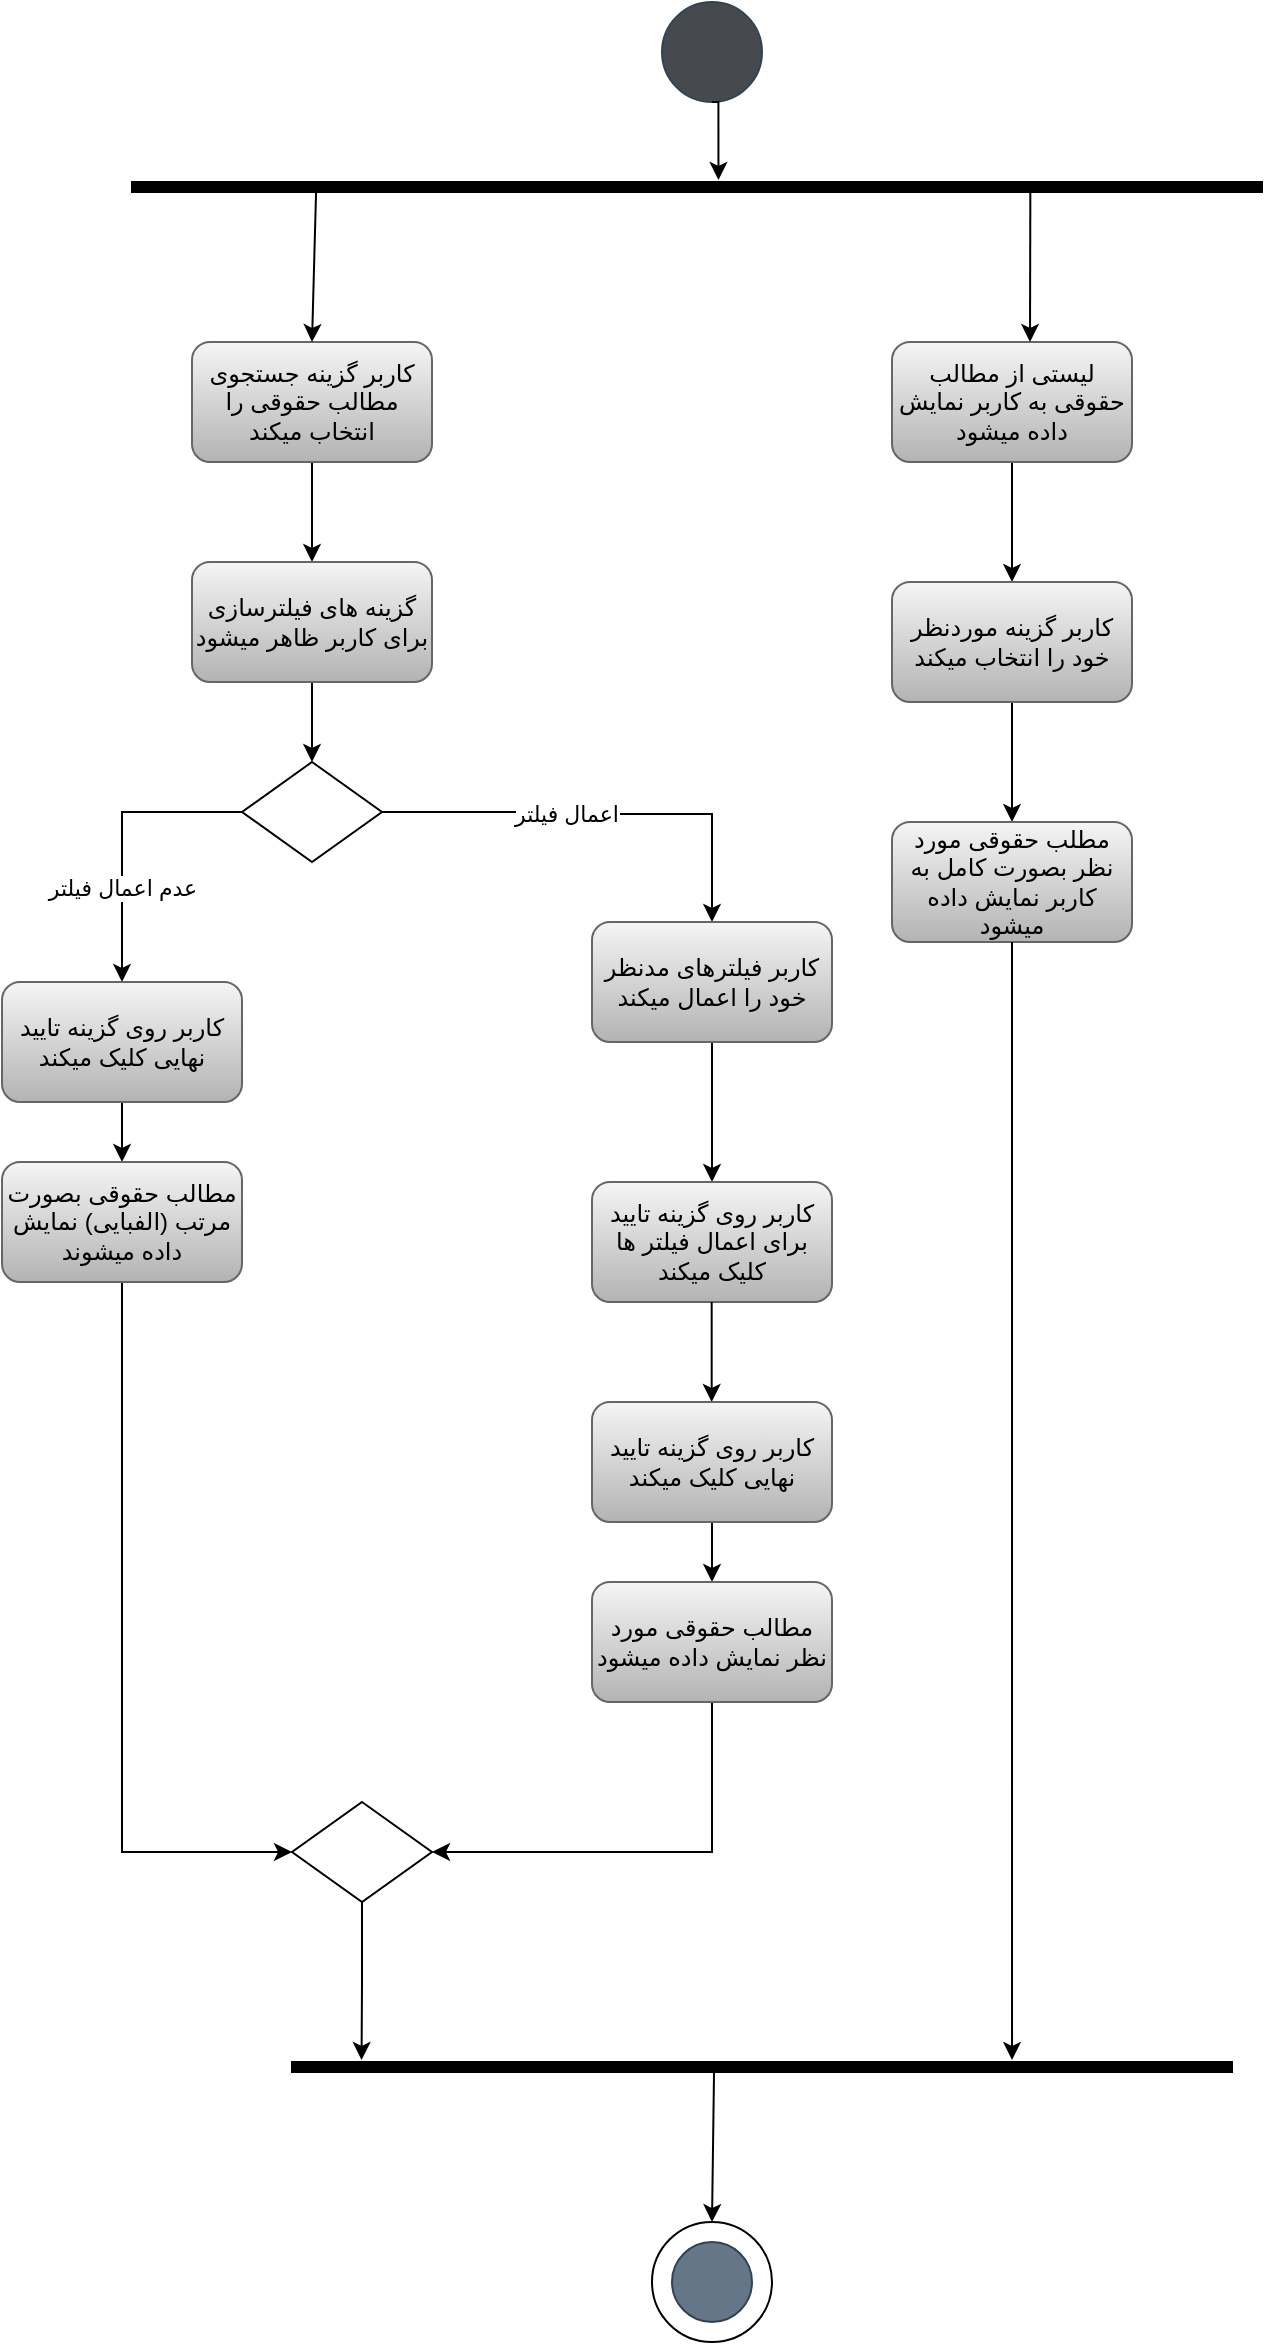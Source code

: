 <mxfile version="26.0.7">
  <diagram name="Page-1" id="StVD8YDmDs_PsOroR3lb">
    <mxGraphModel dx="2098" dy="1223" grid="1" gridSize="10" guides="1" tooltips="1" connect="1" arrows="1" fold="1" page="1" pageScale="1" pageWidth="3300" pageHeight="4681" math="0" shadow="0">
      <root>
        <mxCell id="0" />
        <mxCell id="1" parent="0" />
        <mxCell id="j5Jw_RHchapldNc13J5k-5" style="edgeStyle=orthogonalEdgeStyle;rounded=0;orthogonalLoop=1;jettySize=auto;html=1;exitX=0.5;exitY=1;exitDx=0;exitDy=0;entryX=0.5;entryY=0;entryDx=0;entryDy=0;" parent="1" source="j5Jw_RHchapldNc13J5k-1" target="j5Jw_RHchapldNc13J5k-4" edge="1">
          <mxGeometry relative="1" as="geometry" />
        </mxCell>
        <mxCell id="j5Jw_RHchapldNc13J5k-1" value="کاربر گزینه جستجوی مطالب حقوقی را انتخاب میکند" style="rounded=1;whiteSpace=wrap;html=1;fillColor=#f5f5f5;gradientColor=#b3b3b3;strokeColor=#666666;" parent="1" vertex="1">
          <mxGeometry x="580" y="170" width="120" height="60" as="geometry" />
        </mxCell>
        <mxCell id="j5Jw_RHchapldNc13J5k-3" value="" style="ellipse;whiteSpace=wrap;html=1;aspect=fixed;fillColor=light-dark(#464a4e, #7d8c9b);strokeColor=#314354;fontColor=#ffffff;" parent="1" vertex="1">
          <mxGeometry x="815.0" width="50" height="50" as="geometry" />
        </mxCell>
        <mxCell id="j5Jw_RHchapldNc13J5k-7" style="edgeStyle=orthogonalEdgeStyle;rounded=0;orthogonalLoop=1;jettySize=auto;html=1;exitX=0.5;exitY=1;exitDx=0;exitDy=0;entryX=0.5;entryY=0;entryDx=0;entryDy=0;" parent="1" source="j5Jw_RHchapldNc13J5k-4" target="j5Jw_RHchapldNc13J5k-6" edge="1">
          <mxGeometry relative="1" as="geometry" />
        </mxCell>
        <mxCell id="j5Jw_RHchapldNc13J5k-4" value="گزینه های فیلترسازی برای کاربر ظاهر میشود" style="rounded=1;whiteSpace=wrap;html=1;fillColor=#f5f5f5;gradientColor=#b3b3b3;strokeColor=#666666;" parent="1" vertex="1">
          <mxGeometry x="580" y="280" width="120" height="60" as="geometry" />
        </mxCell>
        <mxCell id="j5Jw_RHchapldNc13J5k-8" style="edgeStyle=orthogonalEdgeStyle;rounded=0;orthogonalLoop=1;jettySize=auto;html=1;exitX=1;exitY=0.5;exitDx=0;exitDy=0;entryX=0.5;entryY=0;entryDx=0;entryDy=0;" parent="1" source="j5Jw_RHchapldNc13J5k-6" target="j5Jw_RHchapldNc13J5k-12" edge="1">
          <mxGeometry relative="1" as="geometry">
            <mxPoint x="840" y="405" as="targetPoint" />
            <Array as="points">
              <mxPoint x="758" y="405" />
              <mxPoint x="758" y="406" />
              <mxPoint x="840" y="406" />
            </Array>
          </mxGeometry>
        </mxCell>
        <mxCell id="j5Jw_RHchapldNc13J5k-9" value="اعمال فیلتر" style="edgeLabel;html=1;align=center;verticalAlign=middle;resizable=0;points=[];" parent="j5Jw_RHchapldNc13J5k-8" vertex="1" connectable="0">
          <mxGeometry x="-0.154" relative="1" as="geometry">
            <mxPoint as="offset" />
          </mxGeometry>
        </mxCell>
        <mxCell id="j5Jw_RHchapldNc13J5k-30" style="edgeStyle=orthogonalEdgeStyle;rounded=0;orthogonalLoop=1;jettySize=auto;html=1;exitX=0;exitY=0.5;exitDx=0;exitDy=0;entryX=0.5;entryY=0;entryDx=0;entryDy=0;" parent="1" source="j5Jw_RHchapldNc13J5k-6" target="j5Jw_RHchapldNc13J5k-26" edge="1">
          <mxGeometry relative="1" as="geometry" />
        </mxCell>
        <mxCell id="j5Jw_RHchapldNc13J5k-31" value="عدم اعمال فیلتر" style="edgeLabel;html=1;align=center;verticalAlign=middle;resizable=0;points=[];" parent="j5Jw_RHchapldNc13J5k-30" vertex="1" connectable="0">
          <mxGeometry x="0.353" relative="1" as="geometry">
            <mxPoint as="offset" />
          </mxGeometry>
        </mxCell>
        <mxCell id="j5Jw_RHchapldNc13J5k-6" value="" style="rhombus;whiteSpace=wrap;html=1;" parent="1" vertex="1">
          <mxGeometry x="605" y="380" width="70" height="50" as="geometry" />
        </mxCell>
        <mxCell id="j5Jw_RHchapldNc13J5k-14" style="edgeStyle=orthogonalEdgeStyle;rounded=0;orthogonalLoop=1;jettySize=auto;html=1;exitX=0.5;exitY=1;exitDx=0;exitDy=0;" parent="1" source="j5Jw_RHchapldNc13J5k-12" target="j5Jw_RHchapldNc13J5k-13" edge="1">
          <mxGeometry relative="1" as="geometry" />
        </mxCell>
        <mxCell id="j5Jw_RHchapldNc13J5k-12" value="کاربر فیلترهای مدنظر خود را اعمال میکند" style="rounded=1;whiteSpace=wrap;html=1;fillColor=#f5f5f5;gradientColor=#b3b3b3;strokeColor=#666666;" parent="1" vertex="1">
          <mxGeometry x="780" y="460" width="120" height="60" as="geometry" />
        </mxCell>
        <mxCell id="j5Jw_RHchapldNc13J5k-13" value="کاربر روی گزینه تایید برای اعمال فیلتر ها کلیک میکند" style="rounded=1;whiteSpace=wrap;html=1;fillColor=#f5f5f5;gradientColor=#b3b3b3;strokeColor=#666666;" parent="1" vertex="1">
          <mxGeometry x="780" y="590" width="120" height="60" as="geometry" />
        </mxCell>
        <mxCell id="j5Jw_RHchapldNc13J5k-17" style="edgeStyle=orthogonalEdgeStyle;rounded=0;orthogonalLoop=1;jettySize=auto;html=1;exitX=0.5;exitY=1;exitDx=0;exitDy=0;" parent="1" edge="1">
          <mxGeometry relative="1" as="geometry">
            <mxPoint x="839.84" y="700" as="targetPoint" />
            <mxPoint x="839.84" y="650" as="sourcePoint" />
          </mxGeometry>
        </mxCell>
        <mxCell id="j5Jw_RHchapldNc13J5k-20" style="edgeStyle=orthogonalEdgeStyle;rounded=0;orthogonalLoop=1;jettySize=auto;html=1;exitX=0.5;exitY=1;exitDx=0;exitDy=0;entryX=0.5;entryY=0;entryDx=0;entryDy=0;" parent="1" source="j5Jw_RHchapldNc13J5k-18" target="j5Jw_RHchapldNc13J5k-19" edge="1">
          <mxGeometry relative="1" as="geometry" />
        </mxCell>
        <mxCell id="j5Jw_RHchapldNc13J5k-18" value="کاربر روی گزینه تایید نهایی کلیک میکند" style="rounded=1;whiteSpace=wrap;html=1;fillColor=#f5f5f5;gradientColor=#b3b3b3;strokeColor=#666666;" parent="1" vertex="1">
          <mxGeometry x="780" y="700" width="120" height="60" as="geometry" />
        </mxCell>
        <mxCell id="j5Jw_RHchapldNc13J5k-33" style="edgeStyle=orthogonalEdgeStyle;rounded=0;orthogonalLoop=1;jettySize=auto;html=1;exitX=0.5;exitY=1;exitDx=0;exitDy=0;entryX=1;entryY=0.5;entryDx=0;entryDy=0;" parent="1" source="j5Jw_RHchapldNc13J5k-19" target="j5Jw_RHchapldNc13J5k-32" edge="1">
          <mxGeometry relative="1" as="geometry" />
        </mxCell>
        <mxCell id="j5Jw_RHchapldNc13J5k-19" value="مطالب حقوقی مورد نظر نمایش داده میشود" style="rounded=1;whiteSpace=wrap;html=1;fillColor=#f5f5f5;gradientColor=#b3b3b3;strokeColor=#666666;" parent="1" vertex="1">
          <mxGeometry x="780" y="790" width="120" height="60" as="geometry" />
        </mxCell>
        <mxCell id="j5Jw_RHchapldNc13J5k-25" style="edgeStyle=orthogonalEdgeStyle;rounded=0;orthogonalLoop=1;jettySize=auto;html=1;exitX=0.5;exitY=1;exitDx=0;exitDy=0;entryX=0.5;entryY=0;entryDx=0;entryDy=0;" parent="1" source="j5Jw_RHchapldNc13J5k-26" target="j5Jw_RHchapldNc13J5k-28" edge="1">
          <mxGeometry relative="1" as="geometry" />
        </mxCell>
        <mxCell id="j5Jw_RHchapldNc13J5k-26" value="کاربر روی گزینه تایید نهایی کلیک میکند" style="rounded=1;whiteSpace=wrap;html=1;fillColor=#f5f5f5;gradientColor=#b3b3b3;strokeColor=#666666;" parent="1" vertex="1">
          <mxGeometry x="485.0" y="490" width="120" height="60" as="geometry" />
        </mxCell>
        <mxCell id="j5Jw_RHchapldNc13J5k-34" style="edgeStyle=orthogonalEdgeStyle;rounded=0;orthogonalLoop=1;jettySize=auto;html=1;exitX=0.5;exitY=1;exitDx=0;exitDy=0;entryX=0;entryY=0.5;entryDx=0;entryDy=0;" parent="1" source="j5Jw_RHchapldNc13J5k-28" target="j5Jw_RHchapldNc13J5k-32" edge="1">
          <mxGeometry relative="1" as="geometry" />
        </mxCell>
        <mxCell id="j5Jw_RHchapldNc13J5k-28" value="مطالب حقوقی بصورت مرتب (الفبایی) نمایش داده میشوند" style="rounded=1;whiteSpace=wrap;html=1;fillColor=#f5f5f5;gradientColor=#b3b3b3;strokeColor=#666666;" parent="1" vertex="1">
          <mxGeometry x="485.0" y="580" width="120" height="60" as="geometry" />
        </mxCell>
        <mxCell id="j5Jw_RHchapldNc13J5k-32" value="" style="rhombus;whiteSpace=wrap;html=1;" parent="1" vertex="1">
          <mxGeometry x="630" y="900" width="70" height="50" as="geometry" />
        </mxCell>
        <mxCell id="cDfi0w5-gg0hz1yR9Fxr-1" value="" style="html=1;points=[];perimeter=orthogonalPerimeter;fillColor=strokeColor;direction=south;" vertex="1" parent="1">
          <mxGeometry x="550" y="90" width="565" height="5" as="geometry" />
        </mxCell>
        <mxCell id="cDfi0w5-gg0hz1yR9Fxr-2" style="edgeStyle=orthogonalEdgeStyle;rounded=0;orthogonalLoop=1;jettySize=auto;html=1;exitX=0.5;exitY=1;exitDx=0;exitDy=0;entryX=-0.2;entryY=0.481;entryDx=0;entryDy=0;entryPerimeter=0;" edge="1" parent="1" source="j5Jw_RHchapldNc13J5k-3" target="cDfi0w5-gg0hz1yR9Fxr-1">
          <mxGeometry relative="1" as="geometry" />
        </mxCell>
        <mxCell id="cDfi0w5-gg0hz1yR9Fxr-3" value="" style="endArrow=classic;html=1;rounded=0;exitX=0.6;exitY=0.837;exitDx=0;exitDy=0;exitPerimeter=0;entryX=0.5;entryY=0;entryDx=0;entryDy=0;" edge="1" parent="1" source="cDfi0w5-gg0hz1yR9Fxr-1" target="j5Jw_RHchapldNc13J5k-1">
          <mxGeometry width="50" height="50" relative="1" as="geometry">
            <mxPoint x="670" y="440" as="sourcePoint" />
            <mxPoint x="720" y="390" as="targetPoint" />
          </mxGeometry>
        </mxCell>
        <mxCell id="cDfi0w5-gg0hz1yR9Fxr-7" style="edgeStyle=orthogonalEdgeStyle;rounded=0;orthogonalLoop=1;jettySize=auto;html=1;exitX=0.5;exitY=1;exitDx=0;exitDy=0;" edge="1" parent="1" source="cDfi0w5-gg0hz1yR9Fxr-4" target="cDfi0w5-gg0hz1yR9Fxr-6">
          <mxGeometry relative="1" as="geometry" />
        </mxCell>
        <mxCell id="cDfi0w5-gg0hz1yR9Fxr-4" value="لیستی از مطالب حقوقی به کاربر نمایش داده میشود" style="rounded=1;whiteSpace=wrap;html=1;fillColor=#f5f5f5;gradientColor=#b3b3b3;strokeColor=#666666;" vertex="1" parent="1">
          <mxGeometry x="930" y="170" width="120" height="60" as="geometry" />
        </mxCell>
        <mxCell id="cDfi0w5-gg0hz1yR9Fxr-5" value="" style="endArrow=classic;html=1;rounded=0;exitX=0.8;exitY=0.205;exitDx=0;exitDy=0;exitPerimeter=0;" edge="1" parent="1" source="cDfi0w5-gg0hz1yR9Fxr-1">
          <mxGeometry width="50" height="50" relative="1" as="geometry">
            <mxPoint x="1020" y="440" as="sourcePoint" />
            <mxPoint x="999" y="170" as="targetPoint" />
          </mxGeometry>
        </mxCell>
        <mxCell id="cDfi0w5-gg0hz1yR9Fxr-9" style="edgeStyle=orthogonalEdgeStyle;rounded=0;orthogonalLoop=1;jettySize=auto;html=1;exitX=0.5;exitY=1;exitDx=0;exitDy=0;entryX=0.5;entryY=0;entryDx=0;entryDy=0;" edge="1" parent="1" source="cDfi0w5-gg0hz1yR9Fxr-6" target="cDfi0w5-gg0hz1yR9Fxr-8">
          <mxGeometry relative="1" as="geometry" />
        </mxCell>
        <mxCell id="cDfi0w5-gg0hz1yR9Fxr-6" value="کاربر گزینه موردنظر خود را انتخاب میکند" style="rounded=1;whiteSpace=wrap;html=1;fillColor=#f5f5f5;gradientColor=#b3b3b3;strokeColor=#666666;" vertex="1" parent="1">
          <mxGeometry x="930" y="290" width="120" height="60" as="geometry" />
        </mxCell>
        <mxCell id="cDfi0w5-gg0hz1yR9Fxr-8" value="مطلب حقوقی مورد نظر بصورت کامل به کاربر نمایش داده میشود" style="rounded=1;whiteSpace=wrap;html=1;fillColor=#f5f5f5;gradientColor=#b3b3b3;strokeColor=#666666;" vertex="1" parent="1">
          <mxGeometry x="930" y="410" width="120" height="60" as="geometry" />
        </mxCell>
        <mxCell id="cDfi0w5-gg0hz1yR9Fxr-10" value="" style="html=1;points=[];perimeter=orthogonalPerimeter;fillColor=strokeColor;direction=south;" vertex="1" parent="1">
          <mxGeometry x="630" y="1030" width="470" height="5" as="geometry" />
        </mxCell>
        <mxCell id="cDfi0w5-gg0hz1yR9Fxr-11" style="edgeStyle=orthogonalEdgeStyle;rounded=0;orthogonalLoop=1;jettySize=auto;html=1;exitX=0.5;exitY=1;exitDx=0;exitDy=0;entryX=-0.2;entryY=0.234;entryDx=0;entryDy=0;entryPerimeter=0;" edge="1" parent="1" source="cDfi0w5-gg0hz1yR9Fxr-8" target="cDfi0w5-gg0hz1yR9Fxr-10">
          <mxGeometry relative="1" as="geometry" />
        </mxCell>
        <mxCell id="cDfi0w5-gg0hz1yR9Fxr-12" style="edgeStyle=orthogonalEdgeStyle;rounded=0;orthogonalLoop=1;jettySize=auto;html=1;exitX=0.5;exitY=1;exitDx=0;exitDy=0;entryX=-0.2;entryY=0.926;entryDx=0;entryDy=0;entryPerimeter=0;" edge="1" parent="1" source="j5Jw_RHchapldNc13J5k-32" target="cDfi0w5-gg0hz1yR9Fxr-10">
          <mxGeometry relative="1" as="geometry" />
        </mxCell>
        <mxCell id="cDfi0w5-gg0hz1yR9Fxr-13" value="" style="ellipse;whiteSpace=wrap;html=1;aspect=fixed;" vertex="1" parent="1">
          <mxGeometry x="810" y="1110" width="60" height="60" as="geometry" />
        </mxCell>
        <mxCell id="cDfi0w5-gg0hz1yR9Fxr-14" value="" style="ellipse;whiteSpace=wrap;html=1;aspect=fixed;fillColor=#647687;fontColor=#ffffff;strokeColor=#314354;" vertex="1" parent="1">
          <mxGeometry x="820" y="1120" width="40" height="40" as="geometry" />
        </mxCell>
        <mxCell id="cDfi0w5-gg0hz1yR9Fxr-15" value="" style="endArrow=classic;html=1;rounded=0;exitX=0.8;exitY=0.551;exitDx=0;exitDy=0;exitPerimeter=0;entryX=0.5;entryY=0;entryDx=0;entryDy=0;" edge="1" parent="1" source="cDfi0w5-gg0hz1yR9Fxr-10" target="cDfi0w5-gg0hz1yR9Fxr-13">
          <mxGeometry width="50" height="50" relative="1" as="geometry">
            <mxPoint x="1020" y="1020" as="sourcePoint" />
            <mxPoint x="1070" y="970" as="targetPoint" />
          </mxGeometry>
        </mxCell>
      </root>
    </mxGraphModel>
  </diagram>
</mxfile>
